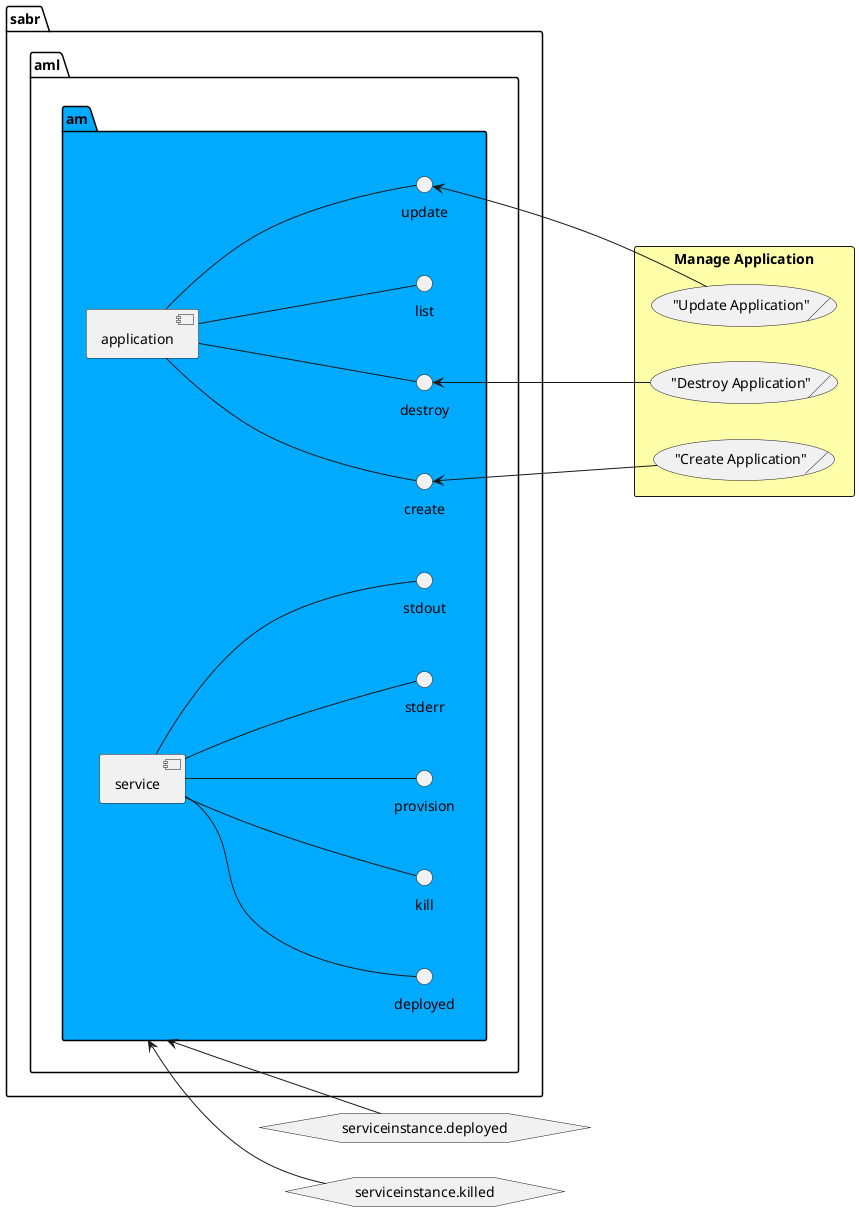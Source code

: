 @startuml
left to right direction


    package "sabr" as sabr {
package "aml" as sabraml {
package "am" as sabramlam #00aaff {
 component "application" as sabramlamapplication
 interface "create" as sabramlamapplicationcreate
sabramlamapplication -- sabramlamapplicationcreate
}
}
}


    package "sabr" as sabr {
package "aml" as sabraml {
package "am" as sabramlam #00aaff {
 component "application" as sabramlamapplication
 interface "destroy" as sabramlamapplicationdestroy
sabramlamapplication -- sabramlamapplicationdestroy
}
}
}


    package "sabr" as sabr {
package "aml" as sabraml {
package "am" as sabramlam #00aaff {
 component "application" as sabramlamapplication
 interface "list" as sabramlamapplicationlist
sabramlamapplication -- sabramlamapplicationlist
}
}
}


    package "sabr" as sabr {
package "aml" as sabraml {
package "am" as sabramlam #00aaff {
 component "application" as sabramlamapplication
 interface "update" as sabramlamapplicationupdate
sabramlamapplication -- sabramlamapplicationupdate
}
}
}


    package "sabr" as sabr {
package "aml" as sabraml {
package "am" as sabramlam #00aaff {
 component "service" as sabramlamservice
 interface "deployed" as sabramlamservicedeployed
sabramlamservice -- sabramlamservicedeployed
}
}
}


    package "sabr" as sabr {
package "aml" as sabraml {
package "am" as sabramlam #00aaff {
 component "service" as sabramlamservice
 interface "kill" as sabramlamservicekill
sabramlamservice -- sabramlamservicekill
}
}
}


    package "sabr" as sabr {
package "aml" as sabraml {
package "am" as sabramlam #00aaff {
 component "service" as sabramlamservice
 interface "provision" as sabramlamserviceprovision
sabramlamservice -- sabramlamserviceprovision
}
}
}


    package "sabr" as sabr {
package "aml" as sabraml {
package "am" as sabramlam #00aaff {
 component "service" as sabramlamservice
 interface "stderr" as sabramlamservicestderr
sabramlamservice -- sabramlamservicestderr
}
}
}


    package "sabr" as sabr {
package "aml" as sabraml {
package "am" as sabramlam #00aaff {
 component "service" as sabramlamservice
 interface "stdout" as sabramlamservicestdout
sabramlamservice -- sabramlamservicestdout
}
}
}


hexagon "serviceinstance.deployed" as serviceinstancedeployed
            sabramlam <-- serviceinstancedeployed

hexagon "serviceinstance.killed" as serviceinstancekilled
            sabramlam <-- serviceinstancekilled



        rectangle "Manage Application" as ManageApplication #ffffaa {
            ("Create Application")/ as ApplicationDeveloperManageApplicationCreateApplication
        }

    sabramlamapplicationcreate <-- ApplicationDeveloperManageApplicationCreateApplication

        rectangle "Manage Application" as ManageApplication #ffffaa {
            ("Destroy Application")/ as DevOpsEngineerManageApplicationDestroyApplication
        }

    sabramlamapplicationdestroy <-- DevOpsEngineerManageApplicationDestroyApplication

        rectangle "Manage Application" as ManageApplication #ffffaa {
            ("Update Application")/ as DevOpsEngineerManageApplicationUpdateApplication
        }

    sabramlamapplicationupdate <-- DevOpsEngineerManageApplicationUpdateApplication













@enduml
